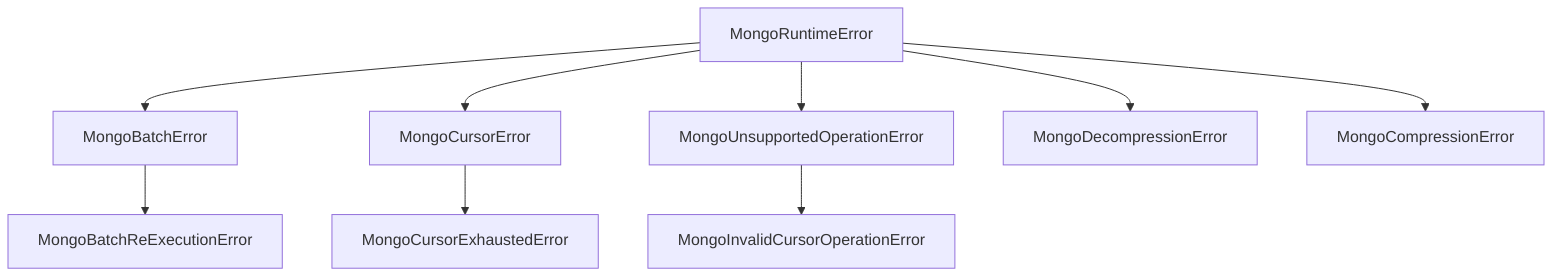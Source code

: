 graph TD
  MongoRuntimeError --> MongoBatchError
  MongoRuntimeError --> MongoCursorError
  MongoRuntimeError --> MongoUnsupportedOperationError
  MongoRuntimeError --> MongoDecompressionError
  MongoRuntimeError --> MongoCompressionError

  MongoBatchError --> MongoBatchReExecutionError

  MongoCursorError --> MongoCursorExhaustedError

  MongoUnsupportedOperationError --> MongoInvalidCursorOperationError